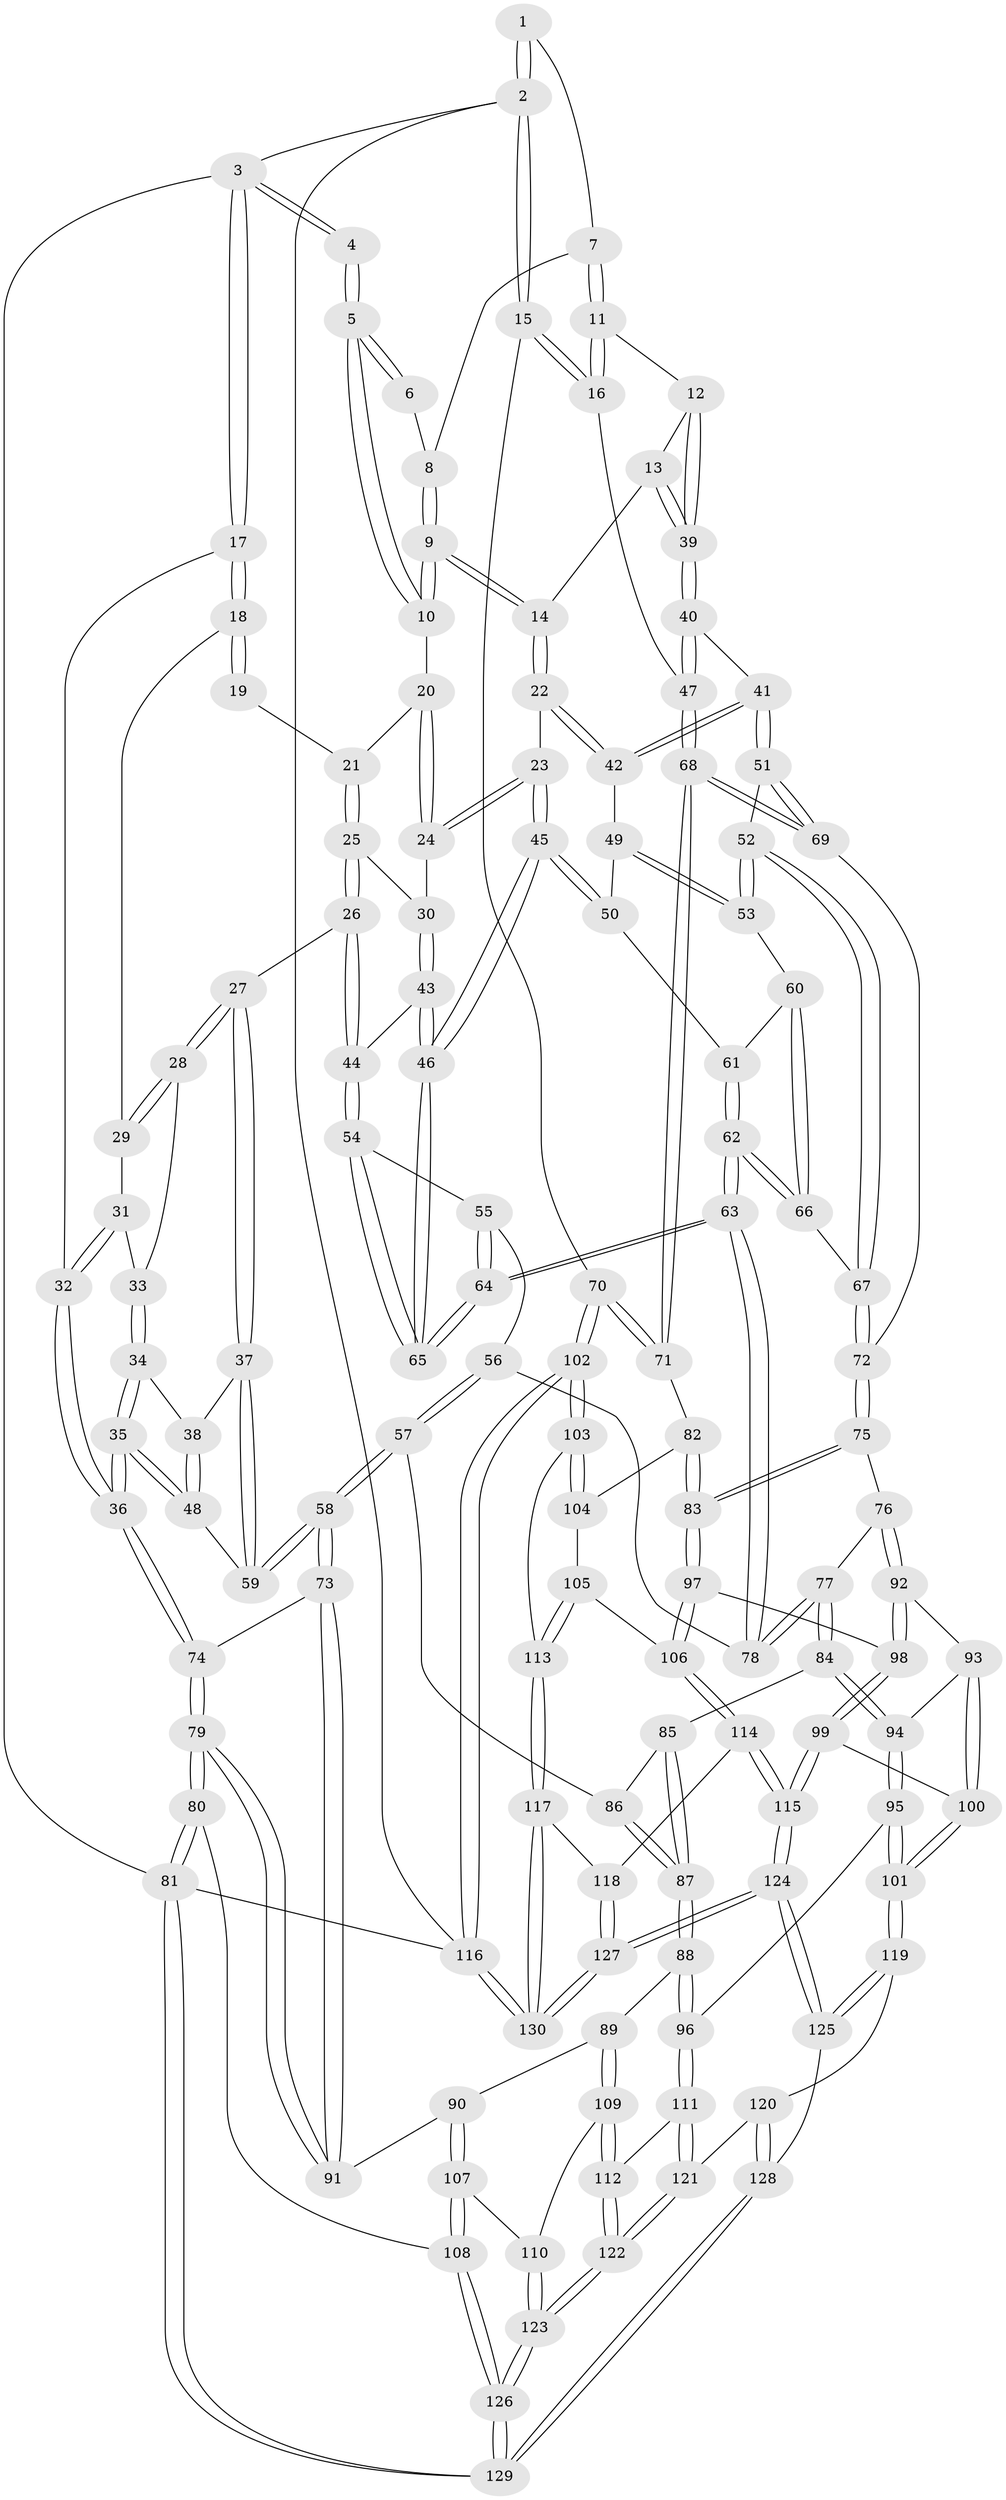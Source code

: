 // coarse degree distribution, {4: 0.358974358974359, 10: 0.02564102564102564, 3: 0.20512820512820512, 6: 0.07692307692307693, 5: 0.23076923076923078, 2: 0.07692307692307693, 7: 0.02564102564102564}
// Generated by graph-tools (version 1.1) at 2025/21/03/04/25 18:21:12]
// undirected, 130 vertices, 322 edges
graph export_dot {
graph [start="1"]
  node [color=gray90,style=filled];
  1 [pos="+1+0"];
  2 [pos="+1+0"];
  3 [pos="+0+0"];
  4 [pos="+0.33520724213844466+0"];
  5 [pos="+0.5865324065254963+0"];
  6 [pos="+0.7191807497996837+0"];
  7 [pos="+0.8961621709160908+0.09048975093262415"];
  8 [pos="+0.889719294293042+0.08595707509136988"];
  9 [pos="+0.6471576819984831+0.048688571952876764"];
  10 [pos="+0.6089881202138898+0"];
  11 [pos="+0.9356561836832177+0.1934527622324047"];
  12 [pos="+0.8999666480592754+0.20323069976774433"];
  13 [pos="+0.7017810368475477+0.16939020637910246"];
  14 [pos="+0.6975638653617474+0.1682539429922287"];
  15 [pos="+1+0.22362082070879305"];
  16 [pos="+1+0.23814375931467538"];
  17 [pos="+0+0.00357671047355797"];
  18 [pos="+0.1690965929384525+0.11145277158561707"];
  19 [pos="+0.28100478708944554+0"];
  20 [pos="+0.5226239988325567+0.11479149607053919"];
  21 [pos="+0.3631527608597427+0.16413426355850305"];
  22 [pos="+0.6780513576498386+0.23059451716928087"];
  23 [pos="+0.49517528951130635+0.25283531025172884"];
  24 [pos="+0.48080957825987675+0.2358473950446042"];
  25 [pos="+0.3604458168543656+0.21061440274861015"];
  26 [pos="+0.2579957681973961+0.27457160841917655"];
  27 [pos="+0.21413050700781655+0.2592256239151089"];
  28 [pos="+0.17277647205870125+0.13113190061154636"];
  29 [pos="+0.16913981204150638+0.112019849779748"];
  30 [pos="+0.42934519291946266+0.2446354362000755"];
  31 [pos="+0.033199446622818256+0.2185796211988785"];
  32 [pos="+0+0.0694234883221816"];
  33 [pos="+0.05888991180150009+0.24286341956715066"];
  34 [pos="+0.06914355750699816+0.2722967760624422"];
  35 [pos="+0+0.36862861449523926"];
  36 [pos="+0+0.38293137950471484"];
  37 [pos="+0.1757828542874224+0.2920004022643205"];
  38 [pos="+0.10757849864296648+0.28811272955372746"];
  39 [pos="+0.8286884220777476+0.32643493489504055"];
  40 [pos="+0.8161450187600717+0.36672524515177196"];
  41 [pos="+0.809425471316677+0.3702934549993203"];
  42 [pos="+0.6780086069931349+0.23106900417895776"];
  43 [pos="+0.39872627688588785+0.34135379548512274"];
  44 [pos="+0.31819034908116633+0.3682100515306445"];
  45 [pos="+0.5324534149164346+0.354029792495823"];
  46 [pos="+0.5093847574012993+0.3922684902954452"];
  47 [pos="+0.9269662729109543+0.39359616738421815"];
  48 [pos="+0.02894792758515584+0.37830478935299355"];
  49 [pos="+0.6719101435061502+0.24575628050878195"];
  50 [pos="+0.5959903986940547+0.3348665346243216"];
  51 [pos="+0.7865020285334086+0.3996870381282862"];
  52 [pos="+0.7355268813654631+0.41483220505569846"];
  53 [pos="+0.7095328754885041+0.3923521684734717"];
  54 [pos="+0.31527806998308955+0.40045682152105827"];
  55 [pos="+0.3031931691057044+0.4330479707252184"];
  56 [pos="+0.28092260433720184+0.4822630593457408"];
  57 [pos="+0.21191841139256457+0.5437081849475256"];
  58 [pos="+0.18117604803287687+0.5461517761055629"];
  59 [pos="+0.1366925669948983+0.4171592673856417"];
  60 [pos="+0.64458274053474+0.3849681088408632"];
  61 [pos="+0.634984103825936+0.37803825188966134"];
  62 [pos="+0.5662166246851962+0.4857114916865117"];
  63 [pos="+0.5204815836337334+0.5082200077805687"];
  64 [pos="+0.5141460373538461+0.48416093509897"];
  65 [pos="+0.5078585877015197+0.45358797582306803"];
  66 [pos="+0.6329340181012207+0.46009245270907917"];
  67 [pos="+0.7092761131573655+0.4628573681979172"];
  68 [pos="+0.9222574481527043+0.545544401938322"];
  69 [pos="+0.8422201165090792+0.5123322518592397"];
  70 [pos="+1+0.6165091923593133"];
  71 [pos="+0.962902927674543+0.6021788378660883"];
  72 [pos="+0.7231969519528143+0.5516957250944278"];
  73 [pos="+0.1730736049016471+0.5523662228988213"];
  74 [pos="+0+0.39281776162807813"];
  75 [pos="+0.6851950070817628+0.6269847250659637"];
  76 [pos="+0.6401622973832268+0.6141042664658009"];
  77 [pos="+0.5216209887343659+0.5730456639522473"];
  78 [pos="+0.5156457251019264+0.5399367128658307"];
  79 [pos="+0+0.7833740039077983"];
  80 [pos="+0+0.7838875653874747"];
  81 [pos="+0+1"];
  82 [pos="+0.8710474771178536+0.6848992535559731"];
  83 [pos="+0.7244849949295769+0.6860598663542503"];
  84 [pos="+0.506102922959848+0.5935998712505107"];
  85 [pos="+0.4421950454966788+0.6076690781084622"];
  86 [pos="+0.22180647974431988+0.5521162586451073"];
  87 [pos="+0.3240639399742855+0.694316255310432"];
  88 [pos="+0.3301544115715394+0.7662862332584026"];
  89 [pos="+0.22257565435062832+0.7805276416144622"];
  90 [pos="+0.19071596232451746+0.7734928339323288"];
  91 [pos="+0.12103054921975728+0.6342921034302482"];
  92 [pos="+0.573281120223+0.7418270612491841"];
  93 [pos="+0.5285430261351606+0.7183164905401979"];
  94 [pos="+0.49428515474896506+0.6808893678354773"];
  95 [pos="+0.40954534226248+0.7973750745774641"];
  96 [pos="+0.36890381135314354+0.7979676803652762"];
  97 [pos="+0.6948488888777278+0.7683430326568165"];
  98 [pos="+0.6336022837760547+0.7907875644253655"];
  99 [pos="+0.5622833896066701+0.855561602696176"];
  100 [pos="+0.5467228756301401+0.8564621349925156"];
  101 [pos="+0.49753638734942734+0.8696443040005732"];
  102 [pos="+1+0.9133939288499634"];
  103 [pos="+0.9184879045208112+0.8684305560677884"];
  104 [pos="+0.8735781468276996+0.698403641993402"];
  105 [pos="+0.7911337583998272+0.8344313054613266"];
  106 [pos="+0.72185464443772+0.8213705294469353"];
  107 [pos="+0.11516655696828236+0.8682107853868449"];
  108 [pos="+0.08618091016656342+0.8868095387143039"];
  109 [pos="+0.24221424734249292+0.8753478503616634"];
  110 [pos="+0.19549132990659696+0.8911378447798668"];
  111 [pos="+0.3524261051762573+0.8385784518288343"];
  112 [pos="+0.26884081821897804+0.8970752715594675"];
  113 [pos="+0.9026515501869257+0.8796879196276357"];
  114 [pos="+0.7199548844282619+0.879968124263239"];
  115 [pos="+0.6345375511022382+0.9421912576291911"];
  116 [pos="+1+1"];
  117 [pos="+0.8872056460010666+0.9029501858770598"];
  118 [pos="+0.7524208839521496+0.9188039603100784"];
  119 [pos="+0.47989783937984765+0.944795288611196"];
  120 [pos="+0.36073477004037763+0.9275183703403148"];
  121 [pos="+0.35854691550672035+0.9245883026491827"];
  122 [pos="+0.26086652671792315+0.9619528979505606"];
  123 [pos="+0.25000515660294487+0.9809888412345643"];
  124 [pos="+0.6277199405186347+1"];
  125 [pos="+0.5028447250911823+1"];
  126 [pos="+0.195718578941527+1"];
  127 [pos="+0.7455086358630427+1"];
  128 [pos="+0.3854952156500622+1"];
  129 [pos="+0.20669425949660417+1"];
  130 [pos="+0.7978916563533525+1"];
  1 -- 2;
  1 -- 2;
  1 -- 7;
  2 -- 3;
  2 -- 15;
  2 -- 15;
  2 -- 116;
  3 -- 4;
  3 -- 4;
  3 -- 17;
  3 -- 17;
  3 -- 81;
  4 -- 5;
  4 -- 5;
  5 -- 6;
  5 -- 6;
  5 -- 10;
  5 -- 10;
  6 -- 8;
  7 -- 8;
  7 -- 11;
  7 -- 11;
  8 -- 9;
  8 -- 9;
  9 -- 10;
  9 -- 10;
  9 -- 14;
  9 -- 14;
  10 -- 20;
  11 -- 12;
  11 -- 16;
  11 -- 16;
  12 -- 13;
  12 -- 39;
  12 -- 39;
  13 -- 14;
  13 -- 39;
  13 -- 39;
  14 -- 22;
  14 -- 22;
  15 -- 16;
  15 -- 16;
  15 -- 70;
  16 -- 47;
  17 -- 18;
  17 -- 18;
  17 -- 32;
  18 -- 19;
  18 -- 19;
  18 -- 29;
  19 -- 21;
  20 -- 21;
  20 -- 24;
  20 -- 24;
  21 -- 25;
  21 -- 25;
  22 -- 23;
  22 -- 42;
  22 -- 42;
  23 -- 24;
  23 -- 24;
  23 -- 45;
  23 -- 45;
  24 -- 30;
  25 -- 26;
  25 -- 26;
  25 -- 30;
  26 -- 27;
  26 -- 44;
  26 -- 44;
  27 -- 28;
  27 -- 28;
  27 -- 37;
  27 -- 37;
  28 -- 29;
  28 -- 29;
  28 -- 33;
  29 -- 31;
  30 -- 43;
  30 -- 43;
  31 -- 32;
  31 -- 32;
  31 -- 33;
  32 -- 36;
  32 -- 36;
  33 -- 34;
  33 -- 34;
  34 -- 35;
  34 -- 35;
  34 -- 38;
  35 -- 36;
  35 -- 36;
  35 -- 48;
  35 -- 48;
  36 -- 74;
  36 -- 74;
  37 -- 38;
  37 -- 59;
  37 -- 59;
  38 -- 48;
  38 -- 48;
  39 -- 40;
  39 -- 40;
  40 -- 41;
  40 -- 47;
  40 -- 47;
  41 -- 42;
  41 -- 42;
  41 -- 51;
  41 -- 51;
  42 -- 49;
  43 -- 44;
  43 -- 46;
  43 -- 46;
  44 -- 54;
  44 -- 54;
  45 -- 46;
  45 -- 46;
  45 -- 50;
  45 -- 50;
  46 -- 65;
  46 -- 65;
  47 -- 68;
  47 -- 68;
  48 -- 59;
  49 -- 50;
  49 -- 53;
  49 -- 53;
  50 -- 61;
  51 -- 52;
  51 -- 69;
  51 -- 69;
  52 -- 53;
  52 -- 53;
  52 -- 67;
  52 -- 67;
  53 -- 60;
  54 -- 55;
  54 -- 65;
  54 -- 65;
  55 -- 56;
  55 -- 64;
  55 -- 64;
  56 -- 57;
  56 -- 57;
  56 -- 78;
  57 -- 58;
  57 -- 58;
  57 -- 86;
  58 -- 59;
  58 -- 59;
  58 -- 73;
  58 -- 73;
  60 -- 61;
  60 -- 66;
  60 -- 66;
  61 -- 62;
  61 -- 62;
  62 -- 63;
  62 -- 63;
  62 -- 66;
  62 -- 66;
  63 -- 64;
  63 -- 64;
  63 -- 78;
  63 -- 78;
  64 -- 65;
  64 -- 65;
  66 -- 67;
  67 -- 72;
  67 -- 72;
  68 -- 69;
  68 -- 69;
  68 -- 71;
  68 -- 71;
  69 -- 72;
  70 -- 71;
  70 -- 71;
  70 -- 102;
  70 -- 102;
  71 -- 82;
  72 -- 75;
  72 -- 75;
  73 -- 74;
  73 -- 91;
  73 -- 91;
  74 -- 79;
  74 -- 79;
  75 -- 76;
  75 -- 83;
  75 -- 83;
  76 -- 77;
  76 -- 92;
  76 -- 92;
  77 -- 78;
  77 -- 78;
  77 -- 84;
  77 -- 84;
  79 -- 80;
  79 -- 80;
  79 -- 91;
  79 -- 91;
  80 -- 81;
  80 -- 81;
  80 -- 108;
  81 -- 129;
  81 -- 129;
  81 -- 116;
  82 -- 83;
  82 -- 83;
  82 -- 104;
  83 -- 97;
  83 -- 97;
  84 -- 85;
  84 -- 94;
  84 -- 94;
  85 -- 86;
  85 -- 87;
  85 -- 87;
  86 -- 87;
  86 -- 87;
  87 -- 88;
  87 -- 88;
  88 -- 89;
  88 -- 96;
  88 -- 96;
  89 -- 90;
  89 -- 109;
  89 -- 109;
  90 -- 91;
  90 -- 107;
  90 -- 107;
  92 -- 93;
  92 -- 98;
  92 -- 98;
  93 -- 94;
  93 -- 100;
  93 -- 100;
  94 -- 95;
  94 -- 95;
  95 -- 96;
  95 -- 101;
  95 -- 101;
  96 -- 111;
  96 -- 111;
  97 -- 98;
  97 -- 106;
  97 -- 106;
  98 -- 99;
  98 -- 99;
  99 -- 100;
  99 -- 115;
  99 -- 115;
  100 -- 101;
  100 -- 101;
  101 -- 119;
  101 -- 119;
  102 -- 103;
  102 -- 103;
  102 -- 116;
  102 -- 116;
  103 -- 104;
  103 -- 104;
  103 -- 113;
  104 -- 105;
  105 -- 106;
  105 -- 113;
  105 -- 113;
  106 -- 114;
  106 -- 114;
  107 -- 108;
  107 -- 108;
  107 -- 110;
  108 -- 126;
  108 -- 126;
  109 -- 110;
  109 -- 112;
  109 -- 112;
  110 -- 123;
  110 -- 123;
  111 -- 112;
  111 -- 121;
  111 -- 121;
  112 -- 122;
  112 -- 122;
  113 -- 117;
  113 -- 117;
  114 -- 115;
  114 -- 115;
  114 -- 118;
  115 -- 124;
  115 -- 124;
  116 -- 130;
  116 -- 130;
  117 -- 118;
  117 -- 130;
  117 -- 130;
  118 -- 127;
  118 -- 127;
  119 -- 120;
  119 -- 125;
  119 -- 125;
  120 -- 121;
  120 -- 128;
  120 -- 128;
  121 -- 122;
  121 -- 122;
  122 -- 123;
  122 -- 123;
  123 -- 126;
  123 -- 126;
  124 -- 125;
  124 -- 125;
  124 -- 127;
  124 -- 127;
  125 -- 128;
  126 -- 129;
  126 -- 129;
  127 -- 130;
  127 -- 130;
  128 -- 129;
  128 -- 129;
}
